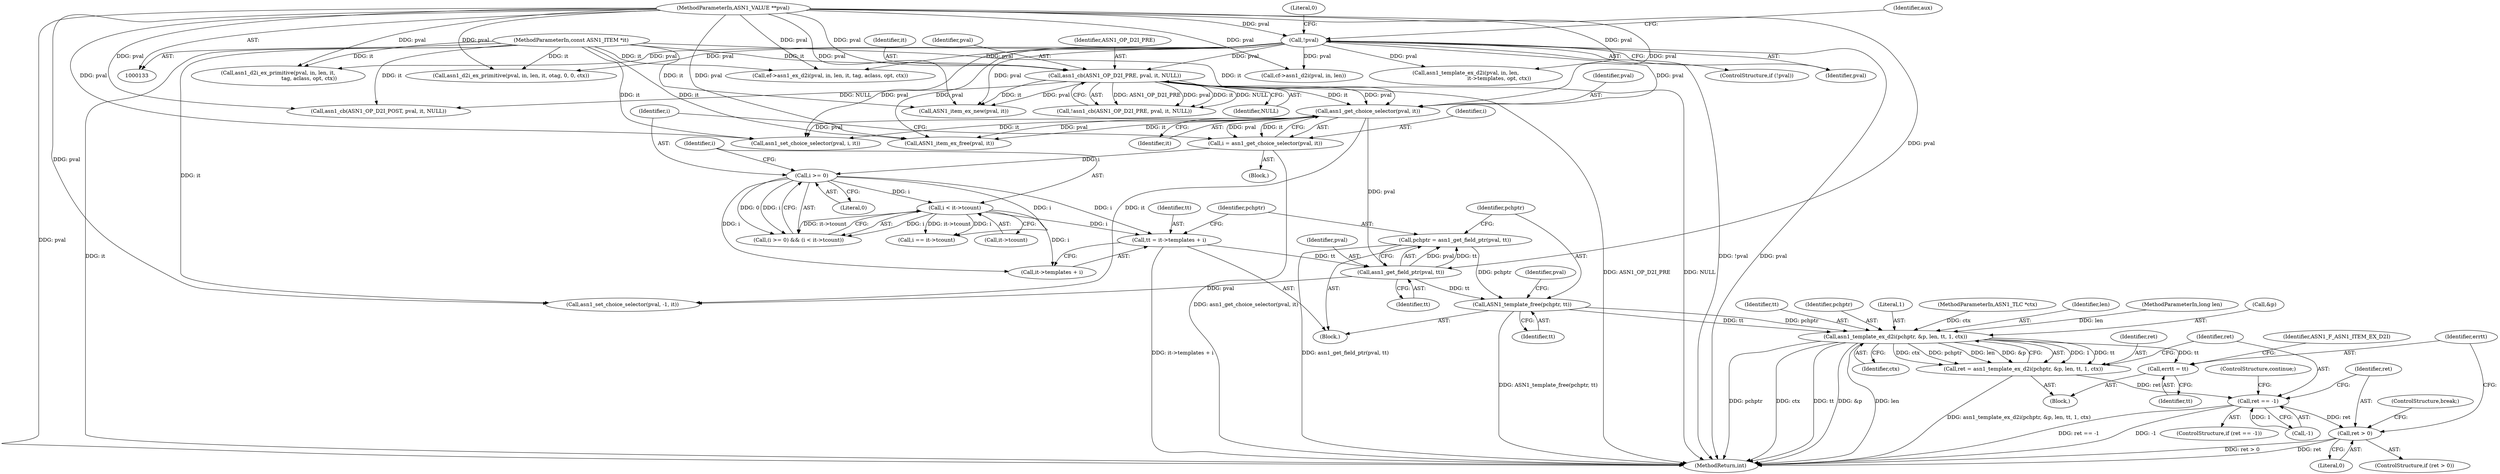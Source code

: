 digraph "0_openssl_b717b083073b6cacc0a5e2397b661678aff7ae7f@API" {
"1000500" [label="(Call,ASN1_template_free(pchptr, tt))"];
"1000495" [label="(Call,pchptr = asn1_get_field_ptr(pval, tt))"];
"1000497" [label="(Call,asn1_get_field_ptr(pval, tt))"];
"1000474" [label="(Call,asn1_get_choice_selector(pval, it))"];
"1000185" [label="(Call,!pval)"];
"1000134" [label="(MethodParameterIn,ASN1_VALUE **pval)"];
"1000462" [label="(Call,asn1_cb(ASN1_OP_D2I_PRE, pval, it, NULL))"];
"1000137" [label="(MethodParameterIn,const ASN1_ITEM *it)"];
"1000488" [label="(Call,tt = it->templates + i)"];
"1000482" [label="(Call,i < it->tcount)"];
"1000479" [label="(Call,i >= 0)"];
"1000472" [label="(Call,i = asn1_get_choice_selector(pval, it))"];
"1000521" [label="(Call,asn1_template_ex_d2i(pchptr, &p, len, tt, 1, ctx))"];
"1000519" [label="(Call,ret = asn1_template_ex_d2i(pchptr, &p, len, tt, 1, ctx))"];
"1000530" [label="(Call,ret == -1)"];
"1000536" [label="(Call,ret > 0)"];
"1000540" [label="(Call,errtt = tt)"];
"1000312" [label="(Call,asn1_d2i_ex_primitive(pval, in, len, it, otag, 0, 0, ctx))"];
"1000465" [label="(Identifier,it)"];
"1000137" [label="(MethodParameterIn,const ASN1_ITEM *it)"];
"1000238" [label="(Call,asn1_d2i_ex_primitive(pval, in, len, it,\n                                     tag, aclass, opt, ctx))"];
"1000472" [label="(Call,i = asn1_get_choice_selector(pval, it))"];
"1000476" [label="(Identifier,it)"];
"1000436" [label="(Call,cf->asn1_d2i(pval, in, len))"];
"1000490" [label="(Call,it->templates + i)"];
"1000955" [label="(MethodReturn,int)"];
"1000539" [label="(ControlStructure,break;)"];
"1000141" [label="(MethodParameterIn,ASN1_TLC *ctx)"];
"1000478" [label="(Call,(i >= 0) && (i < it->tcount))"];
"1000482" [label="(Call,i < it->tcount)"];
"1000504" [label="(Identifier,pval)"];
"1000536" [label="(Call,ret > 0)"];
"1000500" [label="(Call,ASN1_template_free(pchptr, tt))"];
"1000466" [label="(Identifier,NULL)"];
"1000483" [label="(Identifier,i)"];
"1000462" [label="(Call,asn1_cb(ASN1_OP_D2I_PRE, pval, it, NULL))"];
"1000519" [label="(Call,ret = asn1_template_ex_d2i(pchptr, &p, len, tt, 1, ctx))"];
"1000184" [label="(ControlStructure,if (!pval))"];
"1000567" [label="(Call,asn1_set_choice_selector(pval, i, it))"];
"1000208" [label="(Block,)"];
"1000525" [label="(Identifier,len)"];
"1000481" [label="(Literal,0)"];
"1000542" [label="(Identifier,tt)"];
"1000474" [label="(Call,asn1_get_choice_selector(pval, it))"];
"1000532" [label="(Call,-1)"];
"1000479" [label="(Call,i >= 0)"];
"1000537" [label="(Identifier,ret)"];
"1000541" [label="(Identifier,errtt)"];
"1000548" [label="(Call,i == it->tcount)"];
"1000480" [label="(Identifier,i)"];
"1000529" [label="(ControlStructure,if (ret == -1))"];
"1000228" [label="(Call,asn1_template_ex_d2i(pval, in, len,\n                                        it->templates, opt, ctx))"];
"1000544" [label="(Identifier,ASN1_F_ASN1_ITEM_EX_D2I)"];
"1000495" [label="(Call,pchptr = asn1_get_field_ptr(pval, tt))"];
"1000557" [label="(Call,ASN1_item_ex_free(pval, it))"];
"1000535" [label="(ControlStructure,if (ret > 0))"];
"1000528" [label="(Identifier,ctx)"];
"1000186" [label="(Identifier,pval)"];
"1000461" [label="(Call,!asn1_cb(ASN1_OP_D2I_PRE, pval, it, NULL))"];
"1000464" [label="(Identifier,pval)"];
"1000531" [label="(Identifier,ret)"];
"1000579" [label="(Call,asn1_cb(ASN1_OP_D2I_POST, pval, it, NULL))"];
"1000463" [label="(Identifier,ASN1_OP_D2I_PRE)"];
"1000136" [label="(MethodParameterIn,long len)"];
"1000521" [label="(Call,asn1_template_ex_d2i(pchptr, &p, len, tt, 1, ctx))"];
"1000499" [label="(Identifier,tt)"];
"1000497" [label="(Call,asn1_get_field_ptr(pval, tt))"];
"1000191" [label="(Identifier,aux)"];
"1000496" [label="(Identifier,pchptr)"];
"1000523" [label="(Call,&p)"];
"1000526" [label="(Identifier,tt)"];
"1000503" [label="(Call,asn1_set_choice_selector(pval, -1, it))"];
"1000188" [label="(Literal,0)"];
"1000484" [label="(Call,it->tcount)"];
"1000522" [label="(Identifier,pchptr)"];
"1000498" [label="(Identifier,pval)"];
"1000520" [label="(Identifier,ret)"];
"1000473" [label="(Identifier,i)"];
"1000328" [label="(Call,ef->asn1_ex_d2i(pval, in, len, it, tag, aclass, opt, ctx))"];
"1000511" [label="(Call,ASN1_item_ex_new(pval, it))"];
"1000540" [label="(Call,errtt = tt)"];
"1000501" [label="(Identifier,pchptr)"];
"1000534" [label="(ControlStructure,continue;)"];
"1000134" [label="(MethodParameterIn,ASN1_VALUE **pval)"];
"1000538" [label="(Literal,0)"];
"1000475" [label="(Identifier,pval)"];
"1000471" [label="(Block,)"];
"1000527" [label="(Literal,1)"];
"1000530" [label="(Call,ret == -1)"];
"1000487" [label="(Block,)"];
"1000502" [label="(Identifier,tt)"];
"1000185" [label="(Call,!pval)"];
"1000489" [label="(Identifier,tt)"];
"1000488" [label="(Call,tt = it->templates + i)"];
"1000500" -> "1000487"  [label="AST: "];
"1000500" -> "1000502"  [label="CFG: "];
"1000501" -> "1000500"  [label="AST: "];
"1000502" -> "1000500"  [label="AST: "];
"1000504" -> "1000500"  [label="CFG: "];
"1000500" -> "1000955"  [label="DDG: ASN1_template_free(pchptr, tt)"];
"1000495" -> "1000500"  [label="DDG: pchptr"];
"1000497" -> "1000500"  [label="DDG: tt"];
"1000500" -> "1000521"  [label="DDG: pchptr"];
"1000500" -> "1000521"  [label="DDG: tt"];
"1000495" -> "1000487"  [label="AST: "];
"1000495" -> "1000497"  [label="CFG: "];
"1000496" -> "1000495"  [label="AST: "];
"1000497" -> "1000495"  [label="AST: "];
"1000501" -> "1000495"  [label="CFG: "];
"1000495" -> "1000955"  [label="DDG: asn1_get_field_ptr(pval, tt)"];
"1000497" -> "1000495"  [label="DDG: pval"];
"1000497" -> "1000495"  [label="DDG: tt"];
"1000497" -> "1000499"  [label="CFG: "];
"1000498" -> "1000497"  [label="AST: "];
"1000499" -> "1000497"  [label="AST: "];
"1000474" -> "1000497"  [label="DDG: pval"];
"1000134" -> "1000497"  [label="DDG: pval"];
"1000488" -> "1000497"  [label="DDG: tt"];
"1000497" -> "1000503"  [label="DDG: pval"];
"1000474" -> "1000472"  [label="AST: "];
"1000474" -> "1000476"  [label="CFG: "];
"1000475" -> "1000474"  [label="AST: "];
"1000476" -> "1000474"  [label="AST: "];
"1000472" -> "1000474"  [label="CFG: "];
"1000474" -> "1000472"  [label="DDG: pval"];
"1000474" -> "1000472"  [label="DDG: it"];
"1000185" -> "1000474"  [label="DDG: pval"];
"1000462" -> "1000474"  [label="DDG: pval"];
"1000462" -> "1000474"  [label="DDG: it"];
"1000134" -> "1000474"  [label="DDG: pval"];
"1000137" -> "1000474"  [label="DDG: it"];
"1000474" -> "1000503"  [label="DDG: it"];
"1000474" -> "1000557"  [label="DDG: pval"];
"1000474" -> "1000557"  [label="DDG: it"];
"1000474" -> "1000567"  [label="DDG: pval"];
"1000474" -> "1000567"  [label="DDG: it"];
"1000185" -> "1000184"  [label="AST: "];
"1000185" -> "1000186"  [label="CFG: "];
"1000186" -> "1000185"  [label="AST: "];
"1000188" -> "1000185"  [label="CFG: "];
"1000191" -> "1000185"  [label="CFG: "];
"1000185" -> "1000955"  [label="DDG: pval"];
"1000185" -> "1000955"  [label="DDG: !pval"];
"1000134" -> "1000185"  [label="DDG: pval"];
"1000185" -> "1000228"  [label="DDG: pval"];
"1000185" -> "1000238"  [label="DDG: pval"];
"1000185" -> "1000312"  [label="DDG: pval"];
"1000185" -> "1000328"  [label="DDG: pval"];
"1000185" -> "1000436"  [label="DDG: pval"];
"1000185" -> "1000462"  [label="DDG: pval"];
"1000185" -> "1000511"  [label="DDG: pval"];
"1000185" -> "1000557"  [label="DDG: pval"];
"1000185" -> "1000567"  [label="DDG: pval"];
"1000134" -> "1000133"  [label="AST: "];
"1000134" -> "1000955"  [label="DDG: pval"];
"1000134" -> "1000228"  [label="DDG: pval"];
"1000134" -> "1000238"  [label="DDG: pval"];
"1000134" -> "1000312"  [label="DDG: pval"];
"1000134" -> "1000328"  [label="DDG: pval"];
"1000134" -> "1000436"  [label="DDG: pval"];
"1000134" -> "1000462"  [label="DDG: pval"];
"1000134" -> "1000503"  [label="DDG: pval"];
"1000134" -> "1000511"  [label="DDG: pval"];
"1000134" -> "1000557"  [label="DDG: pval"];
"1000134" -> "1000567"  [label="DDG: pval"];
"1000134" -> "1000579"  [label="DDG: pval"];
"1000462" -> "1000461"  [label="AST: "];
"1000462" -> "1000466"  [label="CFG: "];
"1000463" -> "1000462"  [label="AST: "];
"1000464" -> "1000462"  [label="AST: "];
"1000465" -> "1000462"  [label="AST: "];
"1000466" -> "1000462"  [label="AST: "];
"1000461" -> "1000462"  [label="CFG: "];
"1000462" -> "1000955"  [label="DDG: ASN1_OP_D2I_PRE"];
"1000462" -> "1000955"  [label="DDG: NULL"];
"1000462" -> "1000461"  [label="DDG: ASN1_OP_D2I_PRE"];
"1000462" -> "1000461"  [label="DDG: pval"];
"1000462" -> "1000461"  [label="DDG: it"];
"1000462" -> "1000461"  [label="DDG: NULL"];
"1000137" -> "1000462"  [label="DDG: it"];
"1000462" -> "1000511"  [label="DDG: pval"];
"1000462" -> "1000511"  [label="DDG: it"];
"1000462" -> "1000579"  [label="DDG: NULL"];
"1000137" -> "1000133"  [label="AST: "];
"1000137" -> "1000955"  [label="DDG: it"];
"1000137" -> "1000238"  [label="DDG: it"];
"1000137" -> "1000312"  [label="DDG: it"];
"1000137" -> "1000328"  [label="DDG: it"];
"1000137" -> "1000503"  [label="DDG: it"];
"1000137" -> "1000511"  [label="DDG: it"];
"1000137" -> "1000557"  [label="DDG: it"];
"1000137" -> "1000567"  [label="DDG: it"];
"1000137" -> "1000579"  [label="DDG: it"];
"1000488" -> "1000487"  [label="AST: "];
"1000488" -> "1000490"  [label="CFG: "];
"1000489" -> "1000488"  [label="AST: "];
"1000490" -> "1000488"  [label="AST: "];
"1000496" -> "1000488"  [label="CFG: "];
"1000488" -> "1000955"  [label="DDG: it->templates + i"];
"1000482" -> "1000488"  [label="DDG: i"];
"1000479" -> "1000488"  [label="DDG: i"];
"1000482" -> "1000478"  [label="AST: "];
"1000482" -> "1000484"  [label="CFG: "];
"1000483" -> "1000482"  [label="AST: "];
"1000484" -> "1000482"  [label="AST: "];
"1000478" -> "1000482"  [label="CFG: "];
"1000482" -> "1000478"  [label="DDG: i"];
"1000482" -> "1000478"  [label="DDG: it->tcount"];
"1000479" -> "1000482"  [label="DDG: i"];
"1000482" -> "1000490"  [label="DDG: i"];
"1000482" -> "1000548"  [label="DDG: i"];
"1000482" -> "1000548"  [label="DDG: it->tcount"];
"1000479" -> "1000478"  [label="AST: "];
"1000479" -> "1000481"  [label="CFG: "];
"1000480" -> "1000479"  [label="AST: "];
"1000481" -> "1000479"  [label="AST: "];
"1000483" -> "1000479"  [label="CFG: "];
"1000478" -> "1000479"  [label="CFG: "];
"1000479" -> "1000478"  [label="DDG: i"];
"1000479" -> "1000478"  [label="DDG: 0"];
"1000472" -> "1000479"  [label="DDG: i"];
"1000479" -> "1000490"  [label="DDG: i"];
"1000479" -> "1000548"  [label="DDG: i"];
"1000472" -> "1000471"  [label="AST: "];
"1000473" -> "1000472"  [label="AST: "];
"1000480" -> "1000472"  [label="CFG: "];
"1000472" -> "1000955"  [label="DDG: asn1_get_choice_selector(pval, it)"];
"1000521" -> "1000519"  [label="AST: "];
"1000521" -> "1000528"  [label="CFG: "];
"1000522" -> "1000521"  [label="AST: "];
"1000523" -> "1000521"  [label="AST: "];
"1000525" -> "1000521"  [label="AST: "];
"1000526" -> "1000521"  [label="AST: "];
"1000527" -> "1000521"  [label="AST: "];
"1000528" -> "1000521"  [label="AST: "];
"1000519" -> "1000521"  [label="CFG: "];
"1000521" -> "1000955"  [label="DDG: len"];
"1000521" -> "1000955"  [label="DDG: pchptr"];
"1000521" -> "1000955"  [label="DDG: ctx"];
"1000521" -> "1000955"  [label="DDG: tt"];
"1000521" -> "1000955"  [label="DDG: &p"];
"1000521" -> "1000519"  [label="DDG: 1"];
"1000521" -> "1000519"  [label="DDG: tt"];
"1000521" -> "1000519"  [label="DDG: ctx"];
"1000521" -> "1000519"  [label="DDG: pchptr"];
"1000521" -> "1000519"  [label="DDG: len"];
"1000521" -> "1000519"  [label="DDG: &p"];
"1000136" -> "1000521"  [label="DDG: len"];
"1000141" -> "1000521"  [label="DDG: ctx"];
"1000521" -> "1000540"  [label="DDG: tt"];
"1000519" -> "1000208"  [label="AST: "];
"1000520" -> "1000519"  [label="AST: "];
"1000531" -> "1000519"  [label="CFG: "];
"1000519" -> "1000955"  [label="DDG: asn1_template_ex_d2i(pchptr, &p, len, tt, 1, ctx)"];
"1000519" -> "1000530"  [label="DDG: ret"];
"1000530" -> "1000529"  [label="AST: "];
"1000530" -> "1000532"  [label="CFG: "];
"1000531" -> "1000530"  [label="AST: "];
"1000532" -> "1000530"  [label="AST: "];
"1000534" -> "1000530"  [label="CFG: "];
"1000537" -> "1000530"  [label="CFG: "];
"1000530" -> "1000955"  [label="DDG: ret == -1"];
"1000530" -> "1000955"  [label="DDG: -1"];
"1000532" -> "1000530"  [label="DDG: 1"];
"1000530" -> "1000536"  [label="DDG: ret"];
"1000536" -> "1000535"  [label="AST: "];
"1000536" -> "1000538"  [label="CFG: "];
"1000537" -> "1000536"  [label="AST: "];
"1000538" -> "1000536"  [label="AST: "];
"1000539" -> "1000536"  [label="CFG: "];
"1000541" -> "1000536"  [label="CFG: "];
"1000536" -> "1000955"  [label="DDG: ret > 0"];
"1000536" -> "1000955"  [label="DDG: ret"];
"1000540" -> "1000208"  [label="AST: "];
"1000540" -> "1000542"  [label="CFG: "];
"1000541" -> "1000540"  [label="AST: "];
"1000542" -> "1000540"  [label="AST: "];
"1000544" -> "1000540"  [label="CFG: "];
}
